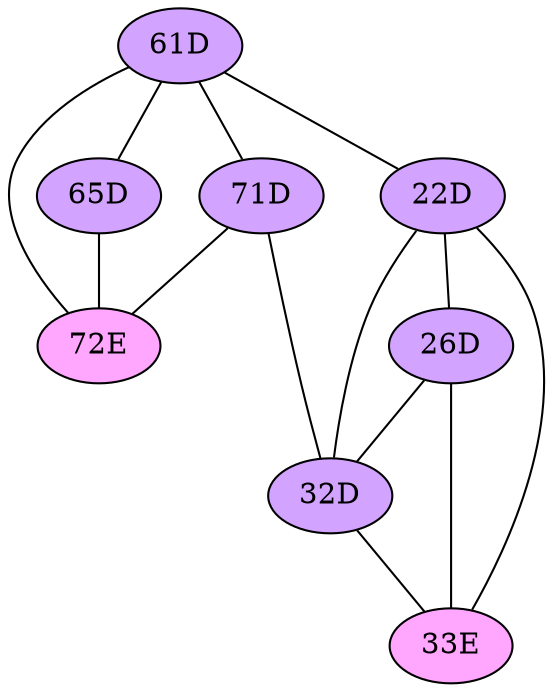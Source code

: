// The Round Table
graph {
	"61D" [fillcolor="#D3A4FF" style=radial]
	"71D" [fillcolor="#D3A4FF" style=radial]
	"61D" -- "71D" [penwidth=1]
	"61D" [fillcolor="#D3A4FF" style=radial]
	"72E" [fillcolor="#FFA6FF" style=radial]
	"61D" -- "72E" [penwidth=1]
	"61D" [fillcolor="#D3A4FF" style=radial]
	"65D" [fillcolor="#D3A4FF" style=radial]
	"61D" -- "65D" [penwidth=1]
	"61D" [fillcolor="#D3A4FF" style=radial]
	"22D" [fillcolor="#D3A4FF" style=radial]
	"61D" -- "22D" [penwidth=1]
	"71D" [fillcolor="#D3A4FF" style=radial]
	"72E" [fillcolor="#FFA6FF" style=radial]
	"71D" -- "72E" [penwidth=1]
	"71D" [fillcolor="#D3A4FF" style=radial]
	"32D" [fillcolor="#D3A4FF" style=radial]
	"71D" -- "32D" [penwidth=1]
	"65D" [fillcolor="#D3A4FF" style=radial]
	"72E" [fillcolor="#FFA6FF" style=radial]
	"65D" -- "72E" [penwidth=1]
	"22D" [fillcolor="#D3A4FF" style=radial]
	"26D" [fillcolor="#D3A4FF" style=radial]
	"22D" -- "26D" [penwidth=1]
	"22D" [fillcolor="#D3A4FF" style=radial]
	"32D" [fillcolor="#D3A4FF" style=radial]
	"22D" -- "32D" [penwidth=1]
	"22D" [fillcolor="#D3A4FF" style=radial]
	"33E" [fillcolor="#FFA6FF" style=radial]
	"22D" -- "33E" [penwidth=1]
	"26D" [fillcolor="#D3A4FF" style=radial]
	"32D" [fillcolor="#D3A4FF" style=radial]
	"26D" -- "32D" [penwidth=1]
	"26D" [fillcolor="#D3A4FF" style=radial]
	"33E" [fillcolor="#FFA6FF" style=radial]
	"26D" -- "33E" [penwidth=1]
	"32D" [fillcolor="#D3A4FF" style=radial]
	"33E" [fillcolor="#FFA6FF" style=radial]
	"32D" -- "33E" [penwidth=1]
}
